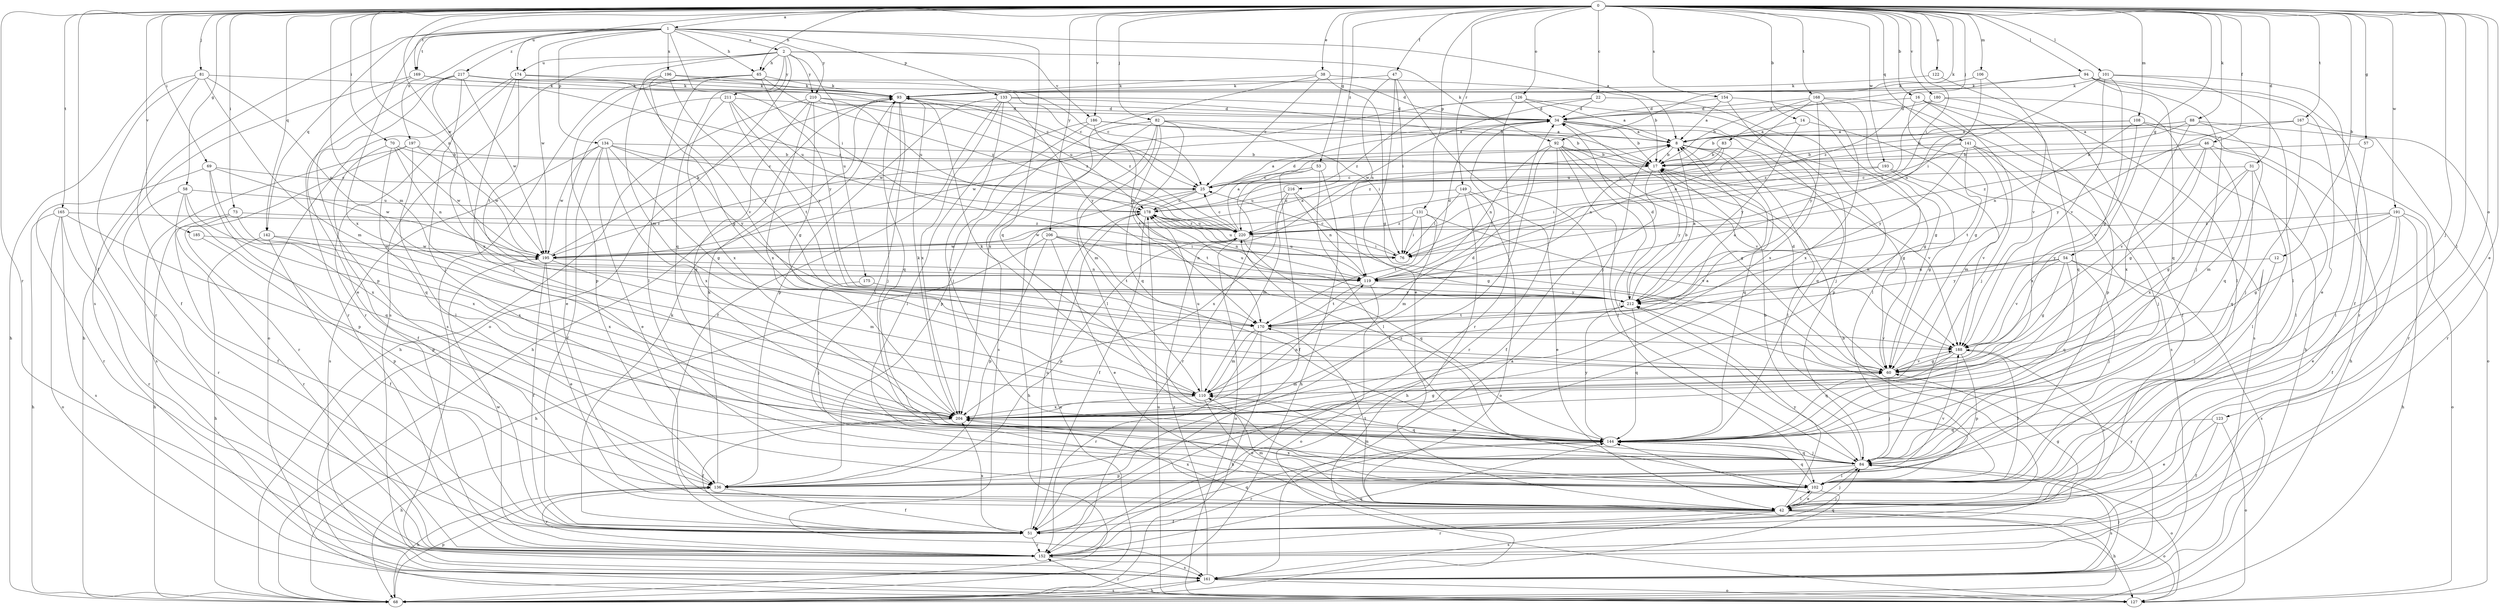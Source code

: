 strict digraph  {
0;
1;
2;
8;
12;
14;
16;
17;
22;
25;
31;
34;
38;
42;
46;
47;
51;
53;
54;
57;
58;
60;
65;
68;
69;
70;
73;
76;
81;
82;
83;
84;
88;
92;
93;
94;
101;
102;
106;
108;
110;
119;
122;
123;
126;
127;
131;
133;
134;
136;
141;
142;
144;
149;
152;
154;
161;
165;
167;
168;
169;
170;
174;
175;
178;
180;
185;
186;
188;
191;
193;
195;
196;
197;
204;
206;
210;
211;
212;
216;
217;
220;
0 -> 1  [label=a];
0 -> 12  [label=b];
0 -> 14  [label=b];
0 -> 16  [label=b];
0 -> 22  [label=c];
0 -> 31  [label=d];
0 -> 38  [label=e];
0 -> 42  [label=e];
0 -> 46  [label=f];
0 -> 47  [label=f];
0 -> 51  [label=f];
0 -> 53  [label=g];
0 -> 54  [label=g];
0 -> 57  [label=g];
0 -> 58  [label=g];
0 -> 65  [label=h];
0 -> 69  [label=i];
0 -> 70  [label=i];
0 -> 73  [label=i];
0 -> 76  [label=i];
0 -> 81  [label=j];
0 -> 82  [label=j];
0 -> 83  [label=j];
0 -> 84  [label=j];
0 -> 88  [label=k];
0 -> 92  [label=k];
0 -> 94  [label=l];
0 -> 101  [label=l];
0 -> 102  [label=l];
0 -> 106  [label=m];
0 -> 108  [label=m];
0 -> 110  [label=m];
0 -> 119  [label=n];
0 -> 122  [label=o];
0 -> 123  [label=o];
0 -> 126  [label=o];
0 -> 131  [label=p];
0 -> 141  [label=q];
0 -> 142  [label=q];
0 -> 149  [label=r];
0 -> 152  [label=r];
0 -> 154  [label=s];
0 -> 165  [label=t];
0 -> 167  [label=t];
0 -> 168  [label=t];
0 -> 169  [label=t];
0 -> 174  [label=u];
0 -> 180  [label=v];
0 -> 185  [label=v];
0 -> 186  [label=v];
0 -> 191  [label=w];
0 -> 193  [label=w];
0 -> 195  [label=w];
0 -> 206  [label=y];
0 -> 216  [label=z];
1 -> 2  [label=a];
1 -> 8  [label=a];
1 -> 65  [label=h];
1 -> 76  [label=i];
1 -> 133  [label=p];
1 -> 134  [label=p];
1 -> 142  [label=q];
1 -> 144  [label=q];
1 -> 161  [label=s];
1 -> 169  [label=t];
1 -> 195  [label=w];
1 -> 196  [label=x];
1 -> 197  [label=x];
1 -> 204  [label=x];
1 -> 210  [label=y];
1 -> 217  [label=z];
2 -> 65  [label=h];
2 -> 92  [label=k];
2 -> 110  [label=m];
2 -> 127  [label=o];
2 -> 144  [label=q];
2 -> 161  [label=s];
2 -> 174  [label=u];
2 -> 175  [label=u];
2 -> 186  [label=v];
2 -> 210  [label=y];
2 -> 211  [label=y];
8 -> 17  [label=b];
8 -> 60  [label=g];
8 -> 102  [label=l];
8 -> 144  [label=q];
12 -> 84  [label=j];
12 -> 119  [label=n];
14 -> 8  [label=a];
14 -> 161  [label=s];
14 -> 212  [label=y];
16 -> 34  [label=d];
16 -> 51  [label=f];
16 -> 60  [label=g];
16 -> 84  [label=j];
16 -> 136  [label=p];
17 -> 25  [label=c];
17 -> 51  [label=f];
17 -> 188  [label=v];
17 -> 212  [label=y];
22 -> 34  [label=d];
22 -> 136  [label=p];
22 -> 195  [label=w];
22 -> 220  [label=z];
25 -> 8  [label=a];
25 -> 68  [label=h];
25 -> 170  [label=t];
25 -> 178  [label=u];
31 -> 25  [label=c];
31 -> 60  [label=g];
31 -> 102  [label=l];
31 -> 144  [label=q];
31 -> 204  [label=x];
34 -> 8  [label=a];
34 -> 17  [label=b];
34 -> 60  [label=g];
34 -> 144  [label=q];
34 -> 170  [label=t];
34 -> 195  [label=w];
38 -> 17  [label=b];
38 -> 25  [label=c];
38 -> 60  [label=g];
38 -> 93  [label=k];
38 -> 204  [label=x];
42 -> 17  [label=b];
42 -> 51  [label=f];
42 -> 60  [label=g];
42 -> 68  [label=h];
42 -> 84  [label=j];
42 -> 102  [label=l];
42 -> 110  [label=m];
42 -> 127  [label=o];
42 -> 152  [label=r];
42 -> 161  [label=s];
42 -> 170  [label=t];
42 -> 188  [label=v];
42 -> 204  [label=x];
42 -> 212  [label=y];
46 -> 17  [label=b];
46 -> 60  [label=g];
46 -> 102  [label=l];
46 -> 110  [label=m];
46 -> 188  [label=v];
46 -> 220  [label=z];
47 -> 42  [label=e];
47 -> 76  [label=i];
47 -> 84  [label=j];
47 -> 93  [label=k];
47 -> 119  [label=n];
51 -> 84  [label=j];
51 -> 93  [label=k];
51 -> 144  [label=q];
51 -> 152  [label=r];
51 -> 178  [label=u];
51 -> 204  [label=x];
53 -> 25  [label=c];
53 -> 51  [label=f];
53 -> 68  [label=h];
53 -> 102  [label=l];
53 -> 152  [label=r];
54 -> 60  [label=g];
54 -> 84  [label=j];
54 -> 119  [label=n];
54 -> 144  [label=q];
54 -> 161  [label=s];
54 -> 188  [label=v];
54 -> 212  [label=y];
57 -> 17  [label=b];
57 -> 102  [label=l];
58 -> 51  [label=f];
58 -> 144  [label=q];
58 -> 152  [label=r];
58 -> 178  [label=u];
58 -> 204  [label=x];
60 -> 34  [label=d];
60 -> 84  [label=j];
60 -> 110  [label=m];
60 -> 188  [label=v];
65 -> 93  [label=k];
65 -> 102  [label=l];
65 -> 136  [label=p];
65 -> 161  [label=s];
65 -> 212  [label=y];
65 -> 220  [label=z];
68 -> 136  [label=p];
68 -> 161  [label=s];
68 -> 178  [label=u];
69 -> 25  [label=c];
69 -> 136  [label=p];
69 -> 152  [label=r];
69 -> 195  [label=w];
69 -> 204  [label=x];
70 -> 17  [label=b];
70 -> 51  [label=f];
70 -> 119  [label=n];
70 -> 144  [label=q];
70 -> 195  [label=w];
73 -> 68  [label=h];
73 -> 152  [label=r];
73 -> 204  [label=x];
73 -> 220  [label=z];
76 -> 25  [label=c];
76 -> 178  [label=u];
81 -> 51  [label=f];
81 -> 68  [label=h];
81 -> 93  [label=k];
81 -> 110  [label=m];
81 -> 119  [label=n];
81 -> 152  [label=r];
82 -> 8  [label=a];
82 -> 76  [label=i];
82 -> 102  [label=l];
82 -> 110  [label=m];
82 -> 136  [label=p];
82 -> 144  [label=q];
82 -> 161  [label=s];
82 -> 170  [label=t];
83 -> 17  [label=b];
83 -> 119  [label=n];
83 -> 178  [label=u];
84 -> 17  [label=b];
84 -> 102  [label=l];
84 -> 110  [label=m];
84 -> 127  [label=o];
84 -> 136  [label=p];
84 -> 144  [label=q];
88 -> 8  [label=a];
88 -> 17  [label=b];
88 -> 127  [label=o];
88 -> 144  [label=q];
88 -> 204  [label=x];
88 -> 220  [label=z];
92 -> 17  [label=b];
92 -> 51  [label=f];
92 -> 60  [label=g];
92 -> 84  [label=j];
92 -> 102  [label=l];
92 -> 119  [label=n];
92 -> 152  [label=r];
92 -> 188  [label=v];
93 -> 34  [label=d];
93 -> 68  [label=h];
93 -> 84  [label=j];
93 -> 102  [label=l];
93 -> 144  [label=q];
93 -> 178  [label=u];
93 -> 220  [label=z];
94 -> 42  [label=e];
94 -> 84  [label=j];
94 -> 93  [label=k];
94 -> 144  [label=q];
94 -> 152  [label=r];
94 -> 220  [label=z];
101 -> 51  [label=f];
101 -> 60  [label=g];
101 -> 76  [label=i];
101 -> 93  [label=k];
101 -> 102  [label=l];
101 -> 188  [label=v];
102 -> 42  [label=e];
102 -> 110  [label=m];
102 -> 144  [label=q];
102 -> 161  [label=s];
102 -> 204  [label=x];
106 -> 93  [label=k];
106 -> 119  [label=n];
106 -> 188  [label=v];
108 -> 8  [label=a];
108 -> 17  [label=b];
108 -> 68  [label=h];
108 -> 119  [label=n];
108 -> 152  [label=r];
108 -> 188  [label=v];
110 -> 34  [label=d];
110 -> 42  [label=e];
110 -> 93  [label=k];
110 -> 178  [label=u];
110 -> 204  [label=x];
119 -> 34  [label=d];
119 -> 127  [label=o];
119 -> 170  [label=t];
119 -> 178  [label=u];
119 -> 212  [label=y];
122 -> 93  [label=k];
122 -> 102  [label=l];
123 -> 42  [label=e];
123 -> 51  [label=f];
123 -> 127  [label=o];
123 -> 144  [label=q];
126 -> 8  [label=a];
126 -> 34  [label=d];
126 -> 84  [label=j];
126 -> 152  [label=r];
126 -> 195  [label=w];
127 -> 152  [label=r];
127 -> 178  [label=u];
131 -> 76  [label=i];
131 -> 110  [label=m];
131 -> 170  [label=t];
131 -> 188  [label=v];
131 -> 195  [label=w];
131 -> 220  [label=z];
133 -> 17  [label=b];
133 -> 34  [label=d];
133 -> 51  [label=f];
133 -> 84  [label=j];
133 -> 136  [label=p];
133 -> 204  [label=x];
133 -> 212  [label=y];
134 -> 17  [label=b];
134 -> 25  [label=c];
134 -> 42  [label=e];
134 -> 51  [label=f];
134 -> 60  [label=g];
134 -> 161  [label=s];
134 -> 195  [label=w];
134 -> 204  [label=x];
134 -> 212  [label=y];
136 -> 51  [label=f];
136 -> 68  [label=h];
136 -> 93  [label=k];
136 -> 152  [label=r];
136 -> 188  [label=v];
141 -> 17  [label=b];
141 -> 84  [label=j];
141 -> 110  [label=m];
141 -> 170  [label=t];
141 -> 204  [label=x];
141 -> 212  [label=y];
141 -> 220  [label=z];
142 -> 51  [label=f];
142 -> 68  [label=h];
142 -> 195  [label=w];
142 -> 204  [label=x];
144 -> 84  [label=j];
144 -> 152  [label=r];
144 -> 212  [label=y];
144 -> 220  [label=z];
149 -> 42  [label=e];
149 -> 68  [label=h];
149 -> 76  [label=i];
149 -> 127  [label=o];
149 -> 178  [label=u];
152 -> 144  [label=q];
152 -> 161  [label=s];
152 -> 195  [label=w];
154 -> 8  [label=a];
154 -> 34  [label=d];
154 -> 102  [label=l];
154 -> 204  [label=x];
161 -> 8  [label=a];
161 -> 68  [label=h];
161 -> 84  [label=j];
161 -> 127  [label=o];
161 -> 144  [label=q];
161 -> 212  [label=y];
161 -> 220  [label=z];
165 -> 68  [label=h];
165 -> 127  [label=o];
165 -> 136  [label=p];
165 -> 152  [label=r];
165 -> 161  [label=s];
165 -> 220  [label=z];
167 -> 8  [label=a];
167 -> 84  [label=j];
167 -> 152  [label=r];
167 -> 212  [label=y];
168 -> 17  [label=b];
168 -> 34  [label=d];
168 -> 60  [label=g];
168 -> 119  [label=n];
168 -> 161  [label=s];
168 -> 204  [label=x];
168 -> 212  [label=y];
169 -> 42  [label=e];
169 -> 68  [label=h];
169 -> 93  [label=k];
169 -> 220  [label=z];
170 -> 8  [label=a];
170 -> 68  [label=h];
170 -> 110  [label=m];
170 -> 152  [label=r];
170 -> 188  [label=v];
174 -> 25  [label=c];
174 -> 84  [label=j];
174 -> 93  [label=k];
174 -> 127  [label=o];
174 -> 152  [label=r];
174 -> 170  [label=t];
175 -> 84  [label=j];
175 -> 212  [label=y];
178 -> 34  [label=d];
178 -> 51  [label=f];
178 -> 119  [label=n];
178 -> 220  [label=z];
180 -> 34  [label=d];
180 -> 68  [label=h];
180 -> 76  [label=i];
180 -> 144  [label=q];
185 -> 136  [label=p];
185 -> 195  [label=w];
186 -> 8  [label=a];
186 -> 17  [label=b];
186 -> 102  [label=l];
186 -> 119  [label=n];
186 -> 204  [label=x];
188 -> 60  [label=g];
188 -> 102  [label=l];
188 -> 136  [label=p];
188 -> 144  [label=q];
191 -> 42  [label=e];
191 -> 51  [label=f];
191 -> 60  [label=g];
191 -> 68  [label=h];
191 -> 127  [label=o];
191 -> 212  [label=y];
191 -> 220  [label=z];
193 -> 25  [label=c];
193 -> 60  [label=g];
193 -> 76  [label=i];
193 -> 188  [label=v];
195 -> 8  [label=a];
195 -> 42  [label=e];
195 -> 51  [label=f];
195 -> 93  [label=k];
195 -> 110  [label=m];
195 -> 119  [label=n];
196 -> 25  [label=c];
196 -> 60  [label=g];
196 -> 93  [label=k];
196 -> 170  [label=t];
196 -> 188  [label=v];
197 -> 17  [label=b];
197 -> 102  [label=l];
197 -> 152  [label=r];
197 -> 161  [label=s];
197 -> 195  [label=w];
204 -> 8  [label=a];
204 -> 51  [label=f];
204 -> 60  [label=g];
204 -> 68  [label=h];
204 -> 93  [label=k];
204 -> 119  [label=n];
204 -> 144  [label=q];
206 -> 42  [label=e];
206 -> 68  [label=h];
206 -> 76  [label=i];
206 -> 119  [label=n];
206 -> 136  [label=p];
206 -> 170  [label=t];
210 -> 34  [label=d];
210 -> 60  [label=g];
210 -> 68  [label=h];
210 -> 144  [label=q];
210 -> 178  [label=u];
210 -> 204  [label=x];
210 -> 220  [label=z];
211 -> 34  [label=d];
211 -> 42  [label=e];
211 -> 170  [label=t];
211 -> 178  [label=u];
211 -> 204  [label=x];
211 -> 212  [label=y];
212 -> 8  [label=a];
212 -> 17  [label=b];
212 -> 34  [label=d];
212 -> 144  [label=q];
212 -> 170  [label=t];
212 -> 178  [label=u];
216 -> 60  [label=g];
216 -> 110  [label=m];
216 -> 119  [label=n];
216 -> 178  [label=u];
216 -> 204  [label=x];
217 -> 25  [label=c];
217 -> 34  [label=d];
217 -> 84  [label=j];
217 -> 93  [label=k];
217 -> 136  [label=p];
217 -> 152  [label=r];
217 -> 195  [label=w];
217 -> 204  [label=x];
220 -> 8  [label=a];
220 -> 25  [label=c];
220 -> 76  [label=i];
220 -> 127  [label=o];
220 -> 136  [label=p];
220 -> 144  [label=q];
220 -> 178  [label=u];
220 -> 195  [label=w];
}
